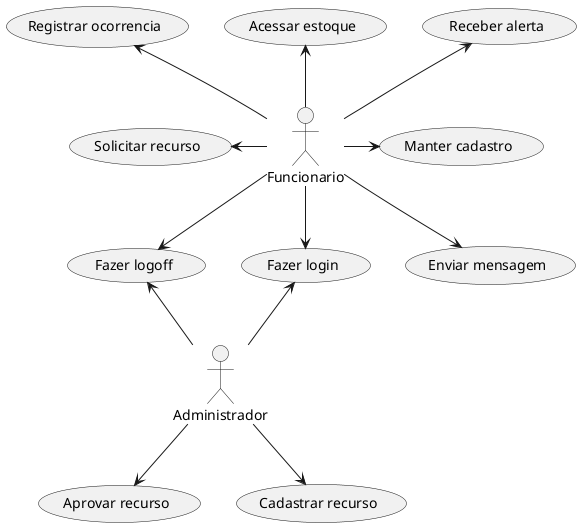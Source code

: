 @startuml

:Funcionario: -right-> (Manter cadastro)
:Funcionario: -down-> (Fazer login)
:Funcionario: -down-> (Fazer logoff)
:Funcionario: -up-> (Receber alerta)
:Funcionario: -down-> (Enviar mensagem)
:Funcionario: -up-> (Acessar estoque)
:Funcionario: -left-> (Solicitar recurso)
:Funcionario: -up-> (Registrar ocorrencia)

:Administrador: -up-> (Fazer login)
:Administrador: -up-> (Fazer logoff)
:Administrador: -down-> (Aprovar recurso)
:Administrador: --> (Cadastrar recurso)

@enduml
